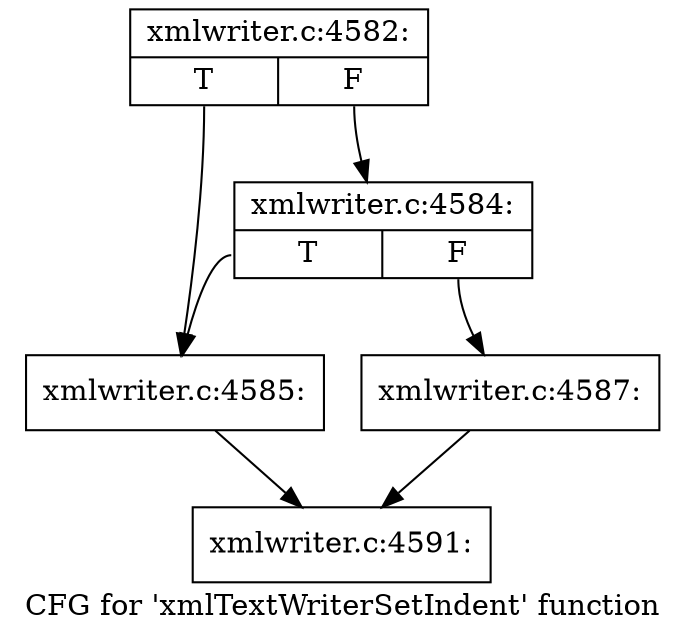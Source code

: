 digraph "CFG for 'xmlTextWriterSetIndent' function" {
	label="CFG for 'xmlTextWriterSetIndent' function";

	Node0x413f920 [shape=record,label="{xmlwriter.c:4582:|{<s0>T|<s1>F}}"];
	Node0x413f920:s0 -> Node0x413fb90;
	Node0x413f920:s1 -> Node0x4130ff0;
	Node0x4130ff0 [shape=record,label="{xmlwriter.c:4584:|{<s0>T|<s1>F}}"];
	Node0x4130ff0:s0 -> Node0x413fb90;
	Node0x4130ff0:s1 -> Node0x4130fa0;
	Node0x413fb90 [shape=record,label="{xmlwriter.c:4585:}"];
	Node0x413fb90 -> Node0x4130ad0;
	Node0x4130fa0 [shape=record,label="{xmlwriter.c:4587:}"];
	Node0x4130fa0 -> Node0x4130ad0;
	Node0x4130ad0 [shape=record,label="{xmlwriter.c:4591:}"];
}
